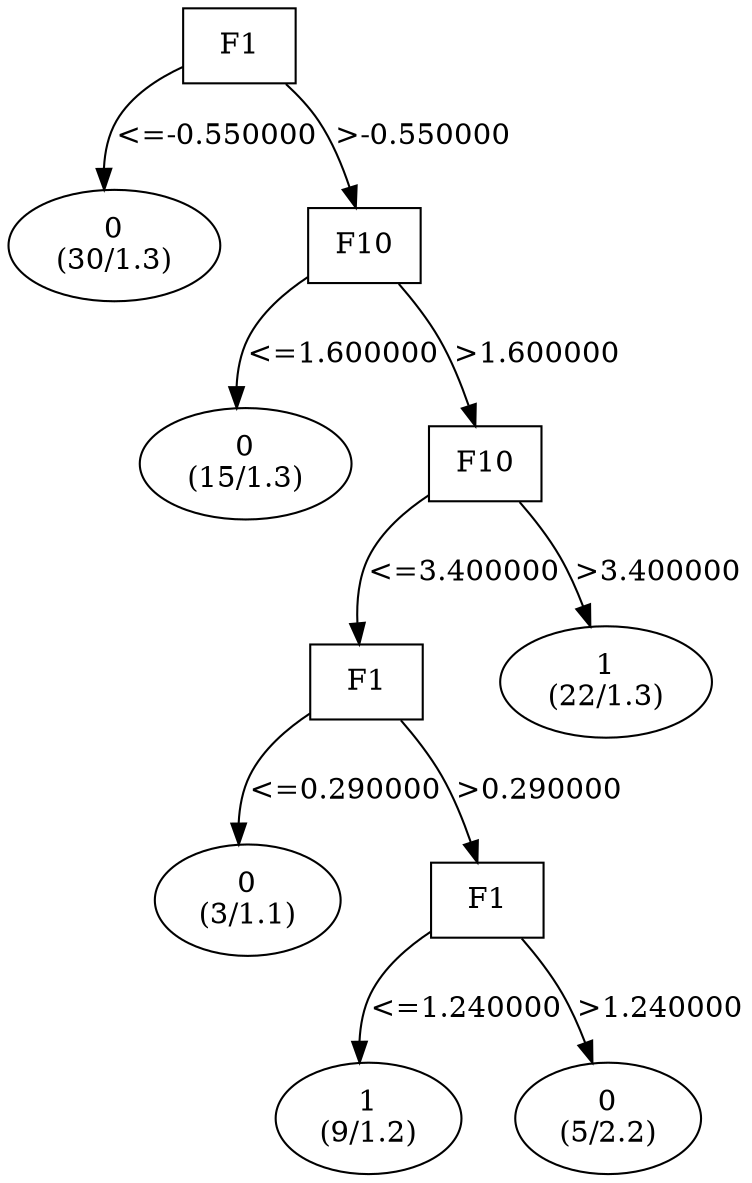digraph YaDT {
n0 [ shape=box, label="F1\n"]
n0 -> n1 [label="<=-0.550000"]
n1 [ shape=ellipse, label="0\n(30/1.3)"]
n0 -> n2 [label=">-0.550000"]
n2 [ shape=box, label="F10\n"]
n2 -> n3 [label="<=1.600000"]
n3 [ shape=ellipse, label="0\n(15/1.3)"]
n2 -> n4 [label=">1.600000"]
n4 [ shape=box, label="F10\n"]
n4 -> n5 [label="<=3.400000"]
n5 [ shape=box, label="F1\n"]
n5 -> n6 [label="<=0.290000"]
n6 [ shape=ellipse, label="0\n(3/1.1)"]
n5 -> n7 [label=">0.290000"]
n7 [ shape=box, label="F1\n"]
n7 -> n8 [label="<=1.240000"]
n8 [ shape=ellipse, label="1\n(9/1.2)"]
n7 -> n9 [label=">1.240000"]
n9 [ shape=ellipse, label="0\n(5/2.2)"]
n4 -> n12 [label=">3.400000"]
n12 [ shape=ellipse, label="1\n(22/1.3)"]
}

